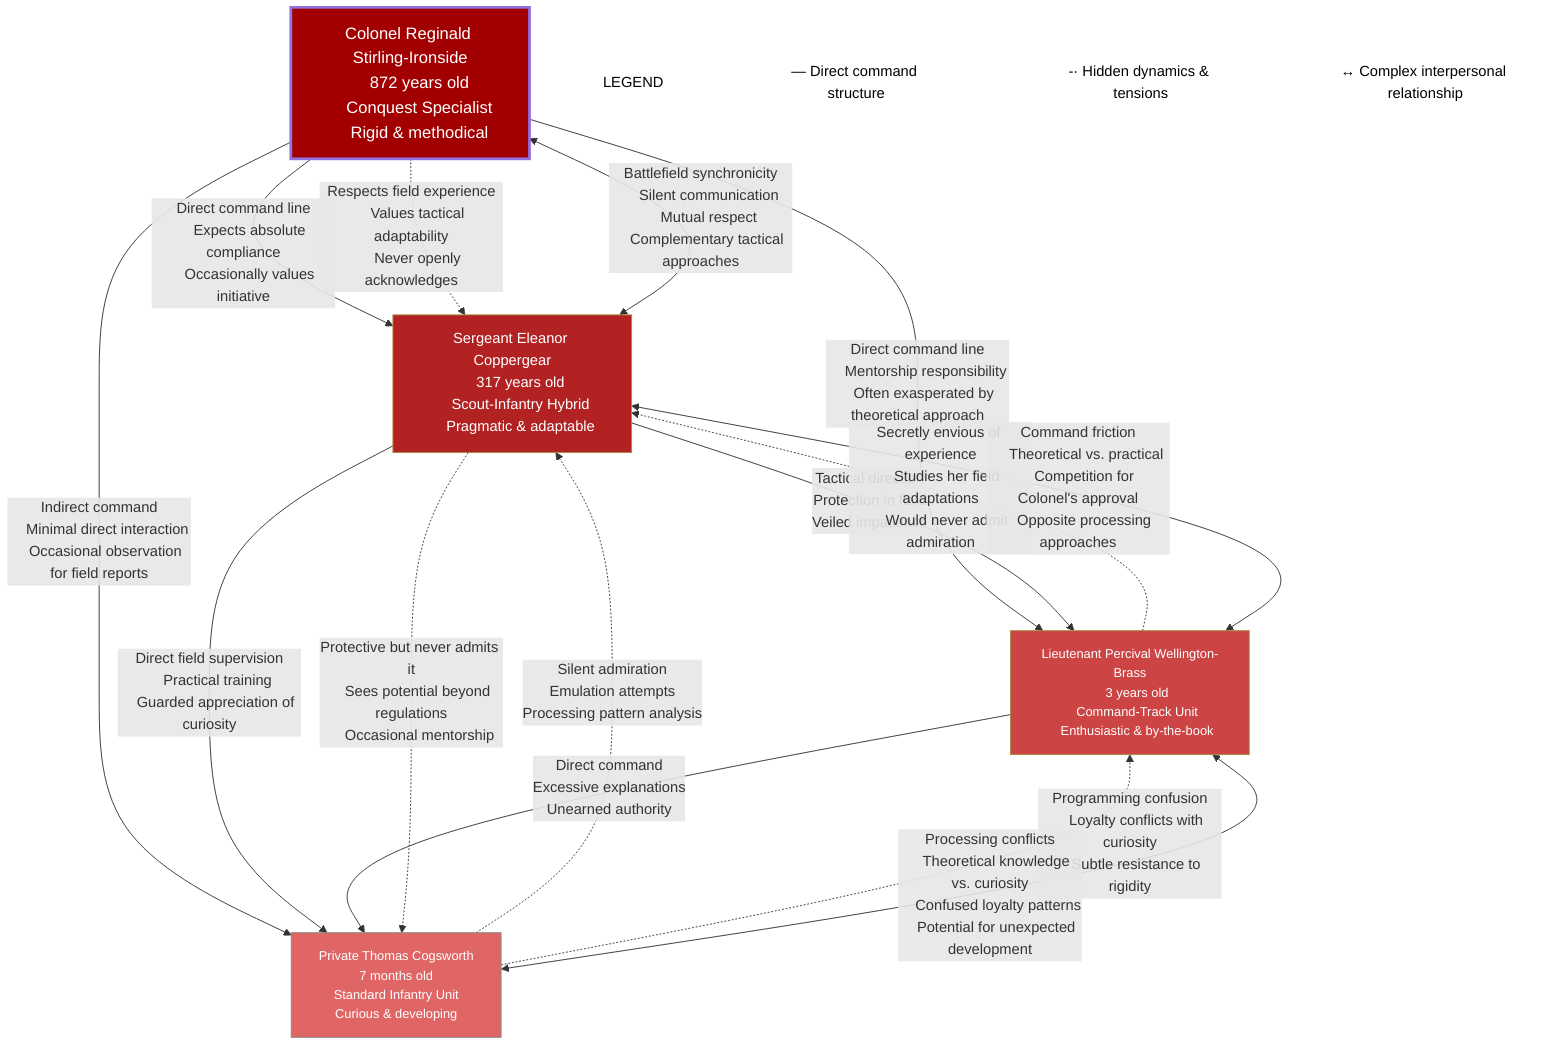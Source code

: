 graph TD
    %% Squad Relationship Diagram for EMPIRE Squad
    %% Node definitions with styling
    Colonel["Colonel Reginald Stirling-Ironside
    872 years old
    Conquest Specialist
    Rigid & methodical"]
    style Colonel fill:#a20000,stroke:#gold,color:white,stroke-width:3px

    Sergeant["Sergeant Eleanor Coppergear
    317 years old
    Scout-Infantry Hybrid
    Pragmatic & adaptable"]
    style Sergeant fill:#b22222,stroke:#aa8c44,color:white

    Lieutenant["Lieutenant Percival Wellington-Brass
    3 years old
    Command-Track Unit
    Enthusiastic & by-the-book"]
    style Lieutenant fill:#cc4444,stroke:#aa8c44,color:white

    Private["Private Thomas Cogsworth
    7 months old
    Standard Infantry Unit
    Curious & developing"]
    style Private fill:#e06666,stroke:#888,color:white

    %% Relationships and command structure
    Colonel -- "Direct command line
    Expects absolute compliance
    Occasionally values initiative" --> Sergeant
    Colonel -- "Direct command line
    Mentorship responsibility
    Often exasperated by theoretical approach" --> Lieutenant
    Colonel -- "Indirect command
    Minimal direct interaction
    Occasional observation for field reports" --> Private

    Sergeant -- "Tactical direction
    Protection in field
    Veiled impatience" --> Lieutenant
    Sergeant -- "Direct field supervision
    Practical training
    Guarded appreciation of curiosity" --> Private

    Lieutenant -- "Direct command
    Excessive explanations
    Unearned authority" --> Private

    %% Hidden relationships and tensions
    Colonel -. "Respects field experience
    Values tactical adaptability
    Never openly acknowledges" .-> Sergeant
    
    Sergeant -. "Protective but never admits it
    Sees potential beyond regulations
    Occasional mentorship" .-> Private
    
    Lieutenant -. "Secretly envious of experience
    Studies her field adaptations
    Would never admit admiration" .-> Sergeant
    
    Private -. "Silent admiration
    Emulation attempts
    Processing pattern analysis" .-> Sergeant
    
    Private -. "Programming confusion
    Loyalty conflicts with curiosity
    Subtle resistance to rigidity" .-> Lieutenant

    %% Special relationships - conflicts and synergies
    Sergeant <--> |"Battlefield synchronicity
    Silent communication
    Mutual respect
    Complementary tactical approaches"| Colonel
    
    Lieutenant <--> |"Command friction
    Theoretical vs. practical
    Competition for Colonel's approval
    Opposite processing approaches"| Sergeant
    
    Private <--> |"Processing conflicts
    Theoretical knowledge vs. curiosity
    Confused loyalty patterns
    Potential for unexpected development"| Lieutenant
    
    %% Legend
    classDef legend fill:none,stroke:none,color:black
    
    Legend["LEGEND"]:::legend
    CommandLine["— Direct command structure"]:::legend
    HiddenDynamics["-· Hidden dynamics & tensions"]:::legend
    BidirectionalRelations["↔ Complex interpersonal relationship"]:::legend
    
    %% Styling hierarchy by age/experience
    style Colonel font-size:18px
    style Sergeant font-size:16px
    style Lieutenant font-size:14px
    style Private font-size:14px